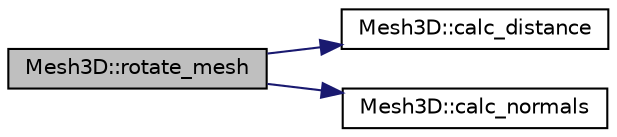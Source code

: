 digraph "Mesh3D::rotate_mesh"
{
 // LATEX_PDF_SIZE
  edge [fontname="Helvetica",fontsize="10",labelfontname="Helvetica",labelfontsize="10"];
  node [fontname="Helvetica",fontsize="10",shape=record];
  rankdir="LR";
  Node1 [label="Mesh3D::rotate_mesh",height=0.2,width=0.4,color="black", fillcolor="grey75", style="filled", fontcolor="black",tooltip="Rotate the mesh."];
  Node1 -> Node2 [color="midnightblue",fontsize="10",style="solid",fontname="Helvetica"];
  Node2 [label="Mesh3D::calc_distance",height=0.2,width=0.4,color="black", fillcolor="white", style="filled",URL="$classMesh3D.html#acf63dea37512ad8e89e60f189251dff8",tooltip="Calculate maximun distance from centroid."];
  Node1 -> Node3 [color="midnightblue",fontsize="10",style="solid",fontname="Helvetica"];
  Node3 [label="Mesh3D::calc_normals",height=0.2,width=0.4,color="black", fillcolor="white", style="filled",URL="$classMesh3D.html#a689d7bf2e99e13c7b8bed8bba533690a",tooltip="Calculate normals of mesh faces."];
}
